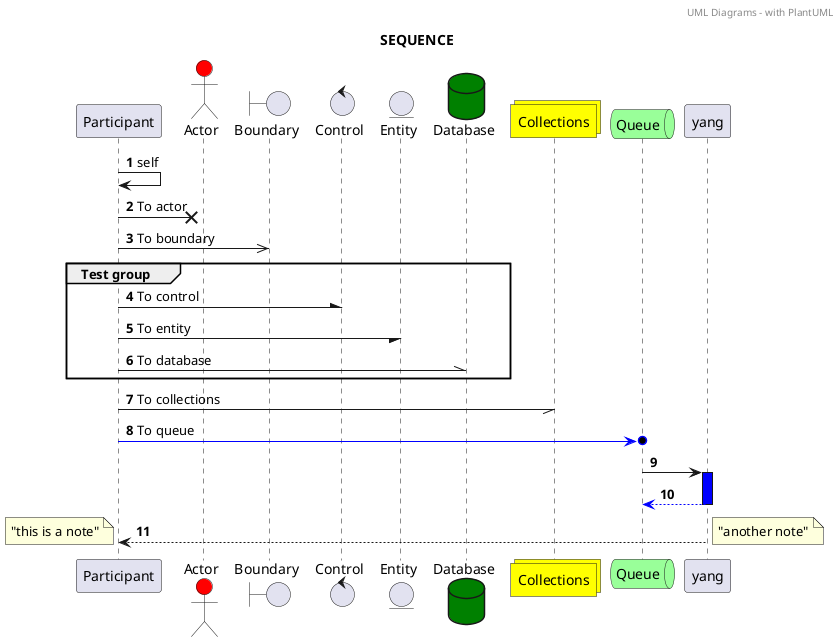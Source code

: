 @startuml
header UML Diagrams - with PlantUML
title SEQUENCE
autonumber
participant yang        order 10
participant Participant as Foo
actor       Actor       as Foo1 #red
boundary    Boundary    as Foo2
control     Control     as Foo3
entity      Entity      as Foo4
database    Database    as Foo5 #green
collections Collections as Foo6 #yellow
queue       Queue       as Foo7 #99FF99
Foo -> Foo : self

Foo -x Foo1 : To actor
Foo ->> Foo2 : To boundary
group Test group
Foo -\ Foo3 : To control
Foo -/ Foo4 : To entity
Foo -\\ Foo5 : To database
end
Foo -// Foo6 : To collections
Foo -[#blue]>o Foo7: To queue
Foo7 -> yang
activate yang #blue
Foo7 <[#0000FF]-- yang
deactivate yang

Foo <-- yang
note left: "this is a note"
note right: "another note"

@enduml